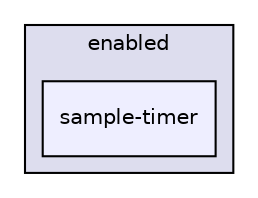 digraph "modules/enabled/sample-timer" {
  compound=true
  node [ fontsize="10", fontname="Helvetica"];
  edge [ labelfontsize="10", labelfontname="Helvetica"];
  subgraph clusterdir_378ef3c682277ef2d15fb43e7be64692 {
    graph [ bgcolor="#ddddee", pencolor="black", label="enabled" fontname="Helvetica", fontsize="10", URL="dir_378ef3c682277ef2d15fb43e7be64692.html"]
  dir_33bcf97bea58d8c8a943328621c21745 [shape=box, label="sample-timer", style="filled", fillcolor="#eeeeff", pencolor="black", URL="dir_33bcf97bea58d8c8a943328621c21745.html"];
  }
}
